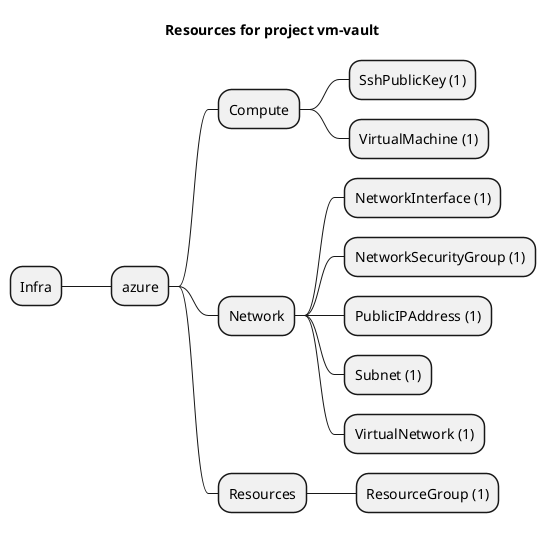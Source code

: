 @startmindmap
title Resources for project vm-vault
skinparam monochrome true
+ Infra
++ azure
+++ Compute
++++ SshPublicKey (1)
++++ VirtualMachine (1)
+++ Network
++++ NetworkInterface (1)
++++ NetworkSecurityGroup (1)
++++ PublicIPAddress (1)
++++ Subnet (1)
++++ VirtualNetwork (1)
+++ Resources
++++ ResourceGroup (1)
@endmindmap
